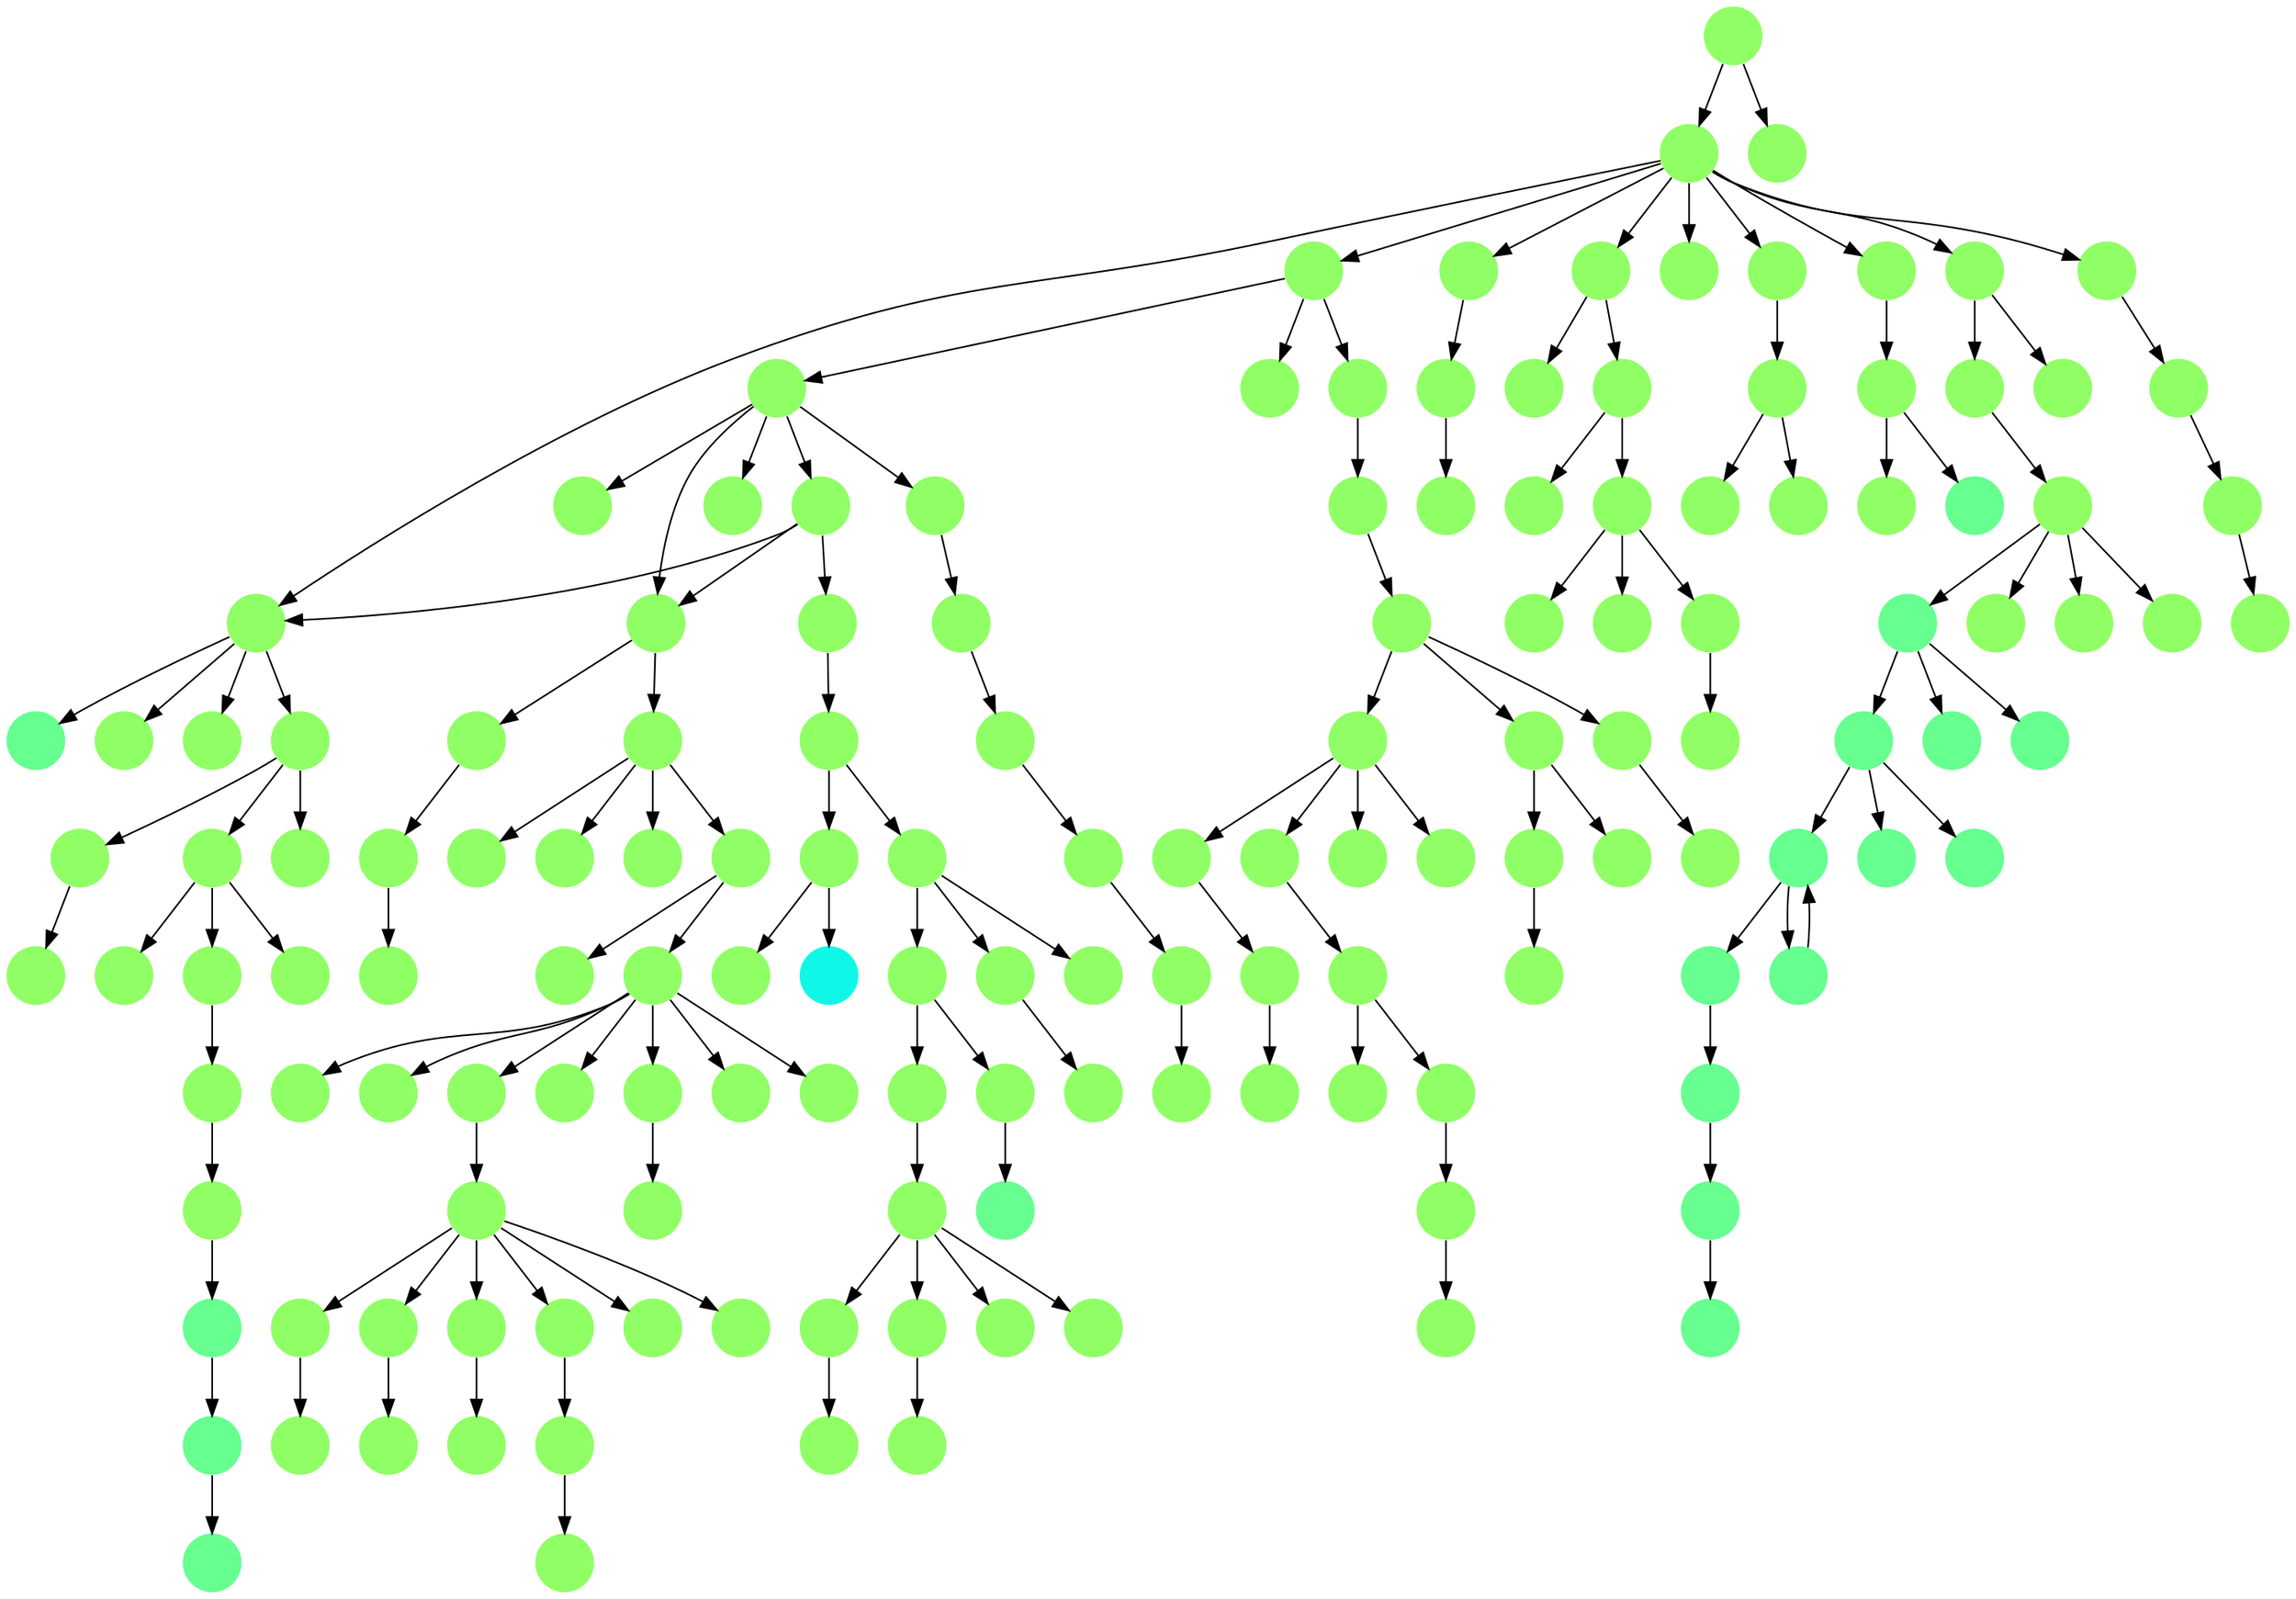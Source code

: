 digraph{
0 [tooltip = "L", penwidth = 0, style = filled, fillcolor = "#66ff90", shape = circle, label = ""]
1 [tooltip = "M", penwidth = 0, style = filled, fillcolor = "#90ff66", shape = circle, label = ""]
2 [tooltip = "M", penwidth = 0, style = filled, fillcolor = "#90ff66", shape = circle, label = ""]
3 [tooltip = "M", penwidth = 0, style = filled, fillcolor = "#90ff66", shape = circle, label = ""]
4 [tooltip = "M", penwidth = 0, style = filled, fillcolor = "#90ff66", shape = circle, label = ""]
5 [tooltip = "M", penwidth = 0, style = filled, fillcolor = "#90ff66", shape = circle, label = ""]
6 [tooltip = "M", penwidth = 0, style = filled, fillcolor = "#90ff66", shape = circle, label = ""]
7 [tooltip = "M", penwidth = 0, style = filled, fillcolor = "#90ff66", shape = circle, label = ""]
8 [tooltip = "M", penwidth = 0, style = filled, fillcolor = "#90ff66", shape = circle, label = ""]
9 [tooltip = "M", penwidth = 0, style = filled, fillcolor = "#90ff66", shape = circle, label = ""]
10 [tooltip = "L", penwidth = 0, style = filled, fillcolor = "#66ff90", shape = circle, label = ""]
11 [tooltip = "M", penwidth = 0, style = filled, fillcolor = "#90ff66", shape = circle, label = ""]
12 [tooltip = "M", penwidth = 0, style = filled, fillcolor = "#90ff66", shape = circle, label = ""]
13 [tooltip = "M", penwidth = 0, style = filled, fillcolor = "#90ff66", shape = circle, label = ""]
14 [tooltip = "M", penwidth = 0, style = filled, fillcolor = "#90ff66", shape = circle, label = ""]
15 [tooltip = "M", penwidth = 0, style = filled, fillcolor = "#90ff66", shape = circle, label = ""]
16 [tooltip = "M", penwidth = 0, style = filled, fillcolor = "#90ff66", shape = circle, label = ""]
17 [tooltip = "M", penwidth = 0, style = filled, fillcolor = "#90ff66", shape = circle, label = ""]
18 [tooltip = "M", penwidth = 0, style = filled, fillcolor = "#90ff66", shape = circle, label = ""]
19 [tooltip = "M", penwidth = 0, style = filled, fillcolor = "#90ff66", shape = circle, label = ""]
20 [tooltip = "M", penwidth = 0, style = filled, fillcolor = "#90ff66", shape = circle, label = ""]
21 [tooltip = "M", penwidth = 0, style = filled, fillcolor = "#90ff66", shape = circle, label = ""]
22 [tooltip = "M", penwidth = 0, style = filled, fillcolor = "#90ff66", shape = circle, label = ""]
23 [tooltip = "M", penwidth = 0, style = filled, fillcolor = "#90ff66", shape = circle, label = ""]
24 [tooltip = "M", penwidth = 0, style = filled, fillcolor = "#90ff66", shape = circle, label = ""]
25 [tooltip = "M", penwidth = 0, style = filled, fillcolor = "#90ff66", shape = circle, label = ""]
26 [tooltip = "M", penwidth = 0, style = filled, fillcolor = "#90ff66", shape = circle, label = ""]
27 [tooltip = "M", penwidth = 0, style = filled, fillcolor = "#90ff66", shape = circle, label = ""]
28 [tooltip = "M", penwidth = 0, style = filled, fillcolor = "#90ff66", shape = circle, label = ""]
29 [tooltip = "M", penwidth = 0, style = filled, fillcolor = "#90ff66", shape = circle, label = ""]
30 [tooltip = "M", penwidth = 0, style = filled, fillcolor = "#90ff66", shape = circle, label = ""]
31 [tooltip = "M", penwidth = 0, style = filled, fillcolor = "#90ff66", shape = circle, label = ""]
32 [tooltip = "L", penwidth = 0, style = filled, fillcolor = "#66ff90", shape = circle, label = ""]
33 [tooltip = "M", penwidth = 0, style = filled, fillcolor = "#90ff66", shape = circle, label = ""]
34 [tooltip = "M", penwidth = 0, style = filled, fillcolor = "#90ff66", shape = circle, label = ""]
35 [tooltip = "M", penwidth = 0, style = filled, fillcolor = "#90ff66", shape = circle, label = ""]
36 [tooltip = "M", penwidth = 0, style = filled, fillcolor = "#90ff66", shape = circle, label = ""]
37 [tooltip = "M", penwidth = 0, style = filled, fillcolor = "#90ff66", shape = circle, label = ""]
38 [tooltip = "M", penwidth = 0, style = filled, fillcolor = "#90ff66", shape = circle, label = ""]
39 [tooltip = "M", penwidth = 0, style = filled, fillcolor = "#90ff66", shape = circle, label = ""]
40 [tooltip = "M", penwidth = 0, style = filled, fillcolor = "#90ff66", shape = circle, label = ""]
41 [tooltip = "M", penwidth = 0, style = filled, fillcolor = "#90ff66", shape = circle, label = ""]
42 [tooltip = "M", penwidth = 0, style = filled, fillcolor = "#90ff66", shape = circle, label = ""]
43 [tooltip = "M", penwidth = 0, style = filled, fillcolor = "#90ff66", shape = circle, label = ""]
44 [tooltip = "M", penwidth = 0, style = filled, fillcolor = "#90ff66", shape = circle, label = ""]
45 [tooltip = "M", penwidth = 0, style = filled, fillcolor = "#90ff66", shape = circle, label = ""]
46 [tooltip = "M", penwidth = 0, style = filled, fillcolor = "#90ff66", shape = circle, label = ""]
47 [tooltip = "M", penwidth = 0, style = filled, fillcolor = "#90ff66", shape = circle, label = ""]
48 [tooltip = "M", penwidth = 0, style = filled, fillcolor = "#90ff66", shape = circle, label = ""]
49 [tooltip = "M", penwidth = 0, style = filled, fillcolor = "#90ff66", shape = circle, label = ""]
50 [tooltip = "M", penwidth = 0, style = filled, fillcolor = "#90ff66", shape = circle, label = ""]
51 [tooltip = "M", penwidth = 0, style = filled, fillcolor = "#90ff66", shape = circle, label = ""]
52 [tooltip = "M", penwidth = 0, style = filled, fillcolor = "#90ff66", shape = circle, label = ""]
53 [tooltip = "M", penwidth = 0, style = filled, fillcolor = "#90ff66", shape = circle, label = ""]
54 [tooltip = "M", penwidth = 0, style = filled, fillcolor = "#90ff66", shape = circle, label = ""]
55 [tooltip = "M", penwidth = 0, style = filled, fillcolor = "#90ff66", shape = circle, label = ""]
56 [tooltip = "M", penwidth = 0, style = filled, fillcolor = "#90ff66", shape = circle, label = ""]
57 [tooltip = "M", penwidth = 0, style = filled, fillcolor = "#90ff66", shape = circle, label = ""]
58 [tooltip = "M", penwidth = 0, style = filled, fillcolor = "#90ff66", shape = circle, label = ""]
59 [tooltip = "M", penwidth = 0, style = filled, fillcolor = "#90ff66", shape = circle, label = ""]
60 [tooltip = "M", penwidth = 0, style = filled, fillcolor = "#90ff66", shape = circle, label = ""]
61 [tooltip = "M", penwidth = 0, style = filled, fillcolor = "#90ff66", shape = circle, label = ""]
62 [tooltip = "M", penwidth = 0, style = filled, fillcolor = "#90ff66", shape = circle, label = ""]
63 [tooltip = "M", penwidth = 0, style = filled, fillcolor = "#90ff66", shape = circle, label = ""]
64 [tooltip = "M", penwidth = 0, style = filled, fillcolor = "#90ff66", shape = circle, label = ""]
65 [tooltip = "M", penwidth = 0, style = filled, fillcolor = "#90ff66", shape = circle, label = ""]
66 [tooltip = "M", penwidth = 0, style = filled, fillcolor = "#90ff66", shape = circle, label = ""]
67 [tooltip = "M", penwidth = 0, style = filled, fillcolor = "#90ff66", shape = circle, label = ""]
68 [tooltip = "M", penwidth = 0, style = filled, fillcolor = "#90ff66", shape = circle, label = ""]
69 [tooltip = "M", penwidth = 0, style = filled, fillcolor = "#90ff66", shape = circle, label = ""]
70 [tooltip = "M", penwidth = 0, style = filled, fillcolor = "#90ff66", shape = circle, label = ""]
71 [tooltip = "M", penwidth = 0, style = filled, fillcolor = "#90ff66", shape = circle, label = ""]
72 [tooltip = "M", penwidth = 0, style = filled, fillcolor = "#90ff66", shape = circle, label = ""]
73 [tooltip = "L", penwidth = 0, style = filled, fillcolor = "#66ff90", shape = circle, label = ""]
74 [tooltip = "L", penwidth = 0, style = filled, fillcolor = "#66ff90", shape = circle, label = ""]
75 [tooltip = "M", penwidth = 0, style = filled, fillcolor = "#90ff66", shape = circle, label = ""]
76 [tooltip = "M", penwidth = 0, style = filled, fillcolor = "#90ff66", shape = circle, label = ""]
77 [tooltip = "M", penwidth = 0, style = filled, fillcolor = "#90ff66", shape = circle, label = ""]
78 [tooltip = "M", penwidth = 0, style = filled, fillcolor = "#90ff66", shape = circle, label = ""]
79 [tooltip = "M", penwidth = 0, style = filled, fillcolor = "#90ff66", shape = circle, label = ""]
80 [tooltip = "M", penwidth = 0, style = filled, fillcolor = "#90ff66", shape = circle, label = ""]
81 [tooltip = "M", penwidth = 0, style = filled, fillcolor = "#90ff66", shape = circle, label = ""]
82 [tooltip = "L", penwidth = 0, style = filled, fillcolor = "#66ff90", shape = circle, label = ""]
83 [tooltip = "M", penwidth = 0, style = filled, fillcolor = "#90ff66", shape = circle, label = ""]
84 [tooltip = "M", penwidth = 0, style = filled, fillcolor = "#90ff66", shape = circle, label = ""]
85 [tooltip = "L", penwidth = 0, style = filled, fillcolor = "#66ff90", shape = circle, label = ""]
86 [tooltip = "M", penwidth = 0, style = filled, fillcolor = "#90ff66", shape = circle, label = ""]
87 [tooltip = "M", penwidth = 0, style = filled, fillcolor = "#90ff66", shape = circle, label = ""]
88 [tooltip = "M", penwidth = 0, style = filled, fillcolor = "#90ff66", shape = circle, label = ""]
89 [tooltip = "M", penwidth = 0, style = filled, fillcolor = "#90ff66", shape = circle, label = ""]
90 [tooltip = "M", penwidth = 0, style = filled, fillcolor = "#90ff66", shape = circle, label = ""]
91 [tooltip = "M", penwidth = 0, style = filled, fillcolor = "#90ff66", shape = circle, label = ""]
92 [tooltip = "M", penwidth = 0, style = filled, fillcolor = "#90ff66", shape = circle, label = ""]
93 [tooltip = "M", penwidth = 0, style = filled, fillcolor = "#90ff66", shape = circle, label = ""]
94 [tooltip = "M", penwidth = 0, style = filled, fillcolor = "#90ff66", shape = circle, label = ""]
95 [tooltip = "M", penwidth = 0, style = filled, fillcolor = "#90ff66", shape = circle, label = ""]
96 [tooltip = "M", penwidth = 0, style = filled, fillcolor = "#90ff66", shape = circle, label = ""]
97 [tooltip = "M", penwidth = 0, style = filled, fillcolor = "#90ff66", shape = circle, label = ""]
98 [tooltip = "M", penwidth = 0, style = filled, fillcolor = "#90ff66", shape = circle, label = ""]
99 [tooltip = "M", penwidth = 0, style = filled, fillcolor = "#90ff66", shape = circle, label = ""]
100 [tooltip = "M", penwidth = 0, style = filled, fillcolor = "#90ff66", shape = circle, label = ""]
101 [tooltip = "M", penwidth = 0, style = filled, fillcolor = "#90ff66", shape = circle, label = ""]
102 [tooltip = "L", penwidth = 0, style = filled, fillcolor = "#66ff90", shape = circle, label = ""]
103 [tooltip = "M", penwidth = 0, style = filled, fillcolor = "#90ff66", shape = circle, label = ""]
104 [tooltip = "M", penwidth = 0, style = filled, fillcolor = "#90ff66", shape = circle, label = ""]
105 [tooltip = "M", penwidth = 0, style = filled, fillcolor = "#90ff66", shape = circle, label = ""]
106 [tooltip = "M", penwidth = 0, style = filled, fillcolor = "#90ff66", shape = circle, label = ""]
107 [tooltip = "M", penwidth = 0, style = filled, fillcolor = "#90ff66", shape = circle, label = ""]
108 [tooltip = "L", penwidth = 0, style = filled, fillcolor = "#66ff90", shape = circle, label = ""]
109 [tooltip = "L", penwidth = 0, style = filled, fillcolor = "#66ff90", shape = circle, label = ""]
110 [tooltip = "M", penwidth = 0, style = filled, fillcolor = "#90ff66", shape = circle, label = ""]
111 [tooltip = "M", penwidth = 0, style = filled, fillcolor = "#90ff66", shape = circle, label = ""]
112 [tooltip = "L", penwidth = 0, style = filled, fillcolor = "#66ff90", shape = circle, label = ""]
113 [tooltip = "M", penwidth = 0, style = filled, fillcolor = "#90ff66", shape = circle, label = ""]
114 [tooltip = "L", penwidth = 0, style = filled, fillcolor = "#66ff90", shape = circle, label = ""]
115 [tooltip = "M", penwidth = 0, style = filled, fillcolor = "#90ff66", shape = circle, label = ""]
116 [tooltip = "L", penwidth = 0, style = filled, fillcolor = "#66ff90", shape = circle, label = ""]
117 [tooltip = "M", penwidth = 0, style = filled, fillcolor = "#90ff66", shape = circle, label = ""]
118 [tooltip = "L", penwidth = 0, style = filled, fillcolor = "#66ff90", shape = circle, label = ""]
119 [tooltip = "L", penwidth = 0, style = filled, fillcolor = "#66ff90", shape = circle, label = ""]
120 [tooltip = "M", penwidth = 0, style = filled, fillcolor = "#90ff66", shape = circle, label = ""]
121 [tooltip = "M", penwidth = 0, style = filled, fillcolor = "#90ff66", shape = circle, label = ""]
122 [tooltip = "M", penwidth = 0, style = filled, fillcolor = "#90ff66", shape = circle, label = ""]
123 [tooltip = "L", penwidth = 0, style = filled, fillcolor = "#66ff90", shape = circle, label = ""]
124 [tooltip = "M", penwidth = 0, style = filled, fillcolor = "#90ff66", shape = circle, label = ""]
125 [tooltip = "L", penwidth = 0, style = filled, fillcolor = "#66ff90", shape = circle, label = ""]
126 [tooltip = "M", penwidth = 0, style = filled, fillcolor = "#90ff66", shape = circle, label = ""]
127 [tooltip = "M", penwidth = 0, style = filled, fillcolor = "#90ff66", shape = circle, label = ""]
128 [tooltip = "M", penwidth = 0, style = filled, fillcolor = "#90ff66", shape = circle, label = ""]
129 [tooltip = "M", penwidth = 0, style = filled, fillcolor = "#90ff66", shape = circle, label = ""]
130 [tooltip = "M", penwidth = 0, style = filled, fillcolor = "#90ff66", shape = circle, label = ""]
131 [tooltip = "M", penwidth = 0, style = filled, fillcolor = "#90ff66", shape = circle, label = ""]
132 [tooltip = "M", penwidth = 0, style = filled, fillcolor = "#90ff66", shape = circle, label = ""]
133 [tooltip = "M", penwidth = 0, style = filled, fillcolor = "#90ff66", shape = circle, label = ""]
134 [tooltip = "M", penwidth = 0, style = filled, fillcolor = "#90ff66", shape = circle, label = ""]
135 [tooltip = "M", penwidth = 0, style = filled, fillcolor = "#90ff66", shape = circle, label = ""]
136 [tooltip = "M", penwidth = 0, style = filled, fillcolor = "#90ff66", shape = circle, label = ""]
137 [tooltip = "M", penwidth = 0, style = filled, fillcolor = "#90ff66", shape = circle, label = ""]
138 [tooltip = "L", penwidth = 0, style = filled, fillcolor = "#66ff90", shape = circle, label = ""]
139 [tooltip = "M", penwidth = 0, style = filled, fillcolor = "#90ff66", shape = circle, label = ""]
140 [tooltip = "M", penwidth = 0, style = filled, fillcolor = "#90ff66", shape = circle, label = ""]
141 [tooltip = "M", penwidth = 0, style = filled, fillcolor = "#90ff66", shape = circle, label = ""]
142 [tooltip = "M", penwidth = 0, style = filled, fillcolor = "#90ff66", shape = circle, label = ""]
143 [tooltip = "I", penwidth = 0, style = filled, fillcolor = "#0ff8e7", shape = circle, label = ""]
144 [tooltip = "M", penwidth = 0, style = filled, fillcolor = "#90ff66", shape = circle, label = ""]
145 [tooltip = "M", penwidth = 0, style = filled, fillcolor = "#90ff66", shape = circle, label = ""]
146 [tooltip = "M", penwidth = 0, style = filled, fillcolor = "#90ff66", shape = circle, label = ""]
147 [tooltip = "M", penwidth = 0, style = filled, fillcolor = "#90ff66", shape = circle, label = ""]
63 -> 61
86 -> 87
50 -> 9
44 -> 128
92 -> 93
134 -> 127
113 -> 130
65 -> 101
111 -> 88
2 -> 5
103 -> 105
5 -> 71
33 -> 122
123 -> 125
42 -> 41
84 -> 144
43 -> 36
134 -> 11
76 -> 79
31 -> 90
57 -> 59
15 -> 145
139 -> 136
111 -> 112
60 -> 143
125 -> 0
13 -> 38
86 -> 107
55 -> 57
100 -> 97
28 -> 37
50 -> 45
137 -> 147
63 -> 72
112 -> 138
92 -> 98
145 -> 56
45 -> 18
5 -> 1
52 -> 49
19 -> 95
9 -> 20
91 -> 89
111 -> 135
9 -> 53
109 -> 116
103 -> 104
71 -> 63
49 -> 50
5 -> 4
11 -> 113
60 -> 75
111 -> 94
41 -> 28
145 -> 31
73 -> 74
36 -> 23
26 -> 30
145 -> 44
16 -> 46
44 -> 10
55 -> 103
36 -> 32
126 -> 123
117 -> 111
90 -> 91
131 -> 132
5 -> 7
11 -> 26
147 -> 78
2 -> 106
40 -> 33
112 -> 109
98 -> 133
11 -> 34
63 -> 65
86 -> 131
63 -> 66
81 -> 124
11 -> 40
45 -> 27
110 -> 129
98 -> 99
76 -> 80
119 -> 108
95 -> 96
11 -> 19
54 -> 55
16 -> 17
141 -> 140
9 -> 110
63 -> 68
121 -> 120
13 -> 52
113 -> 117
51 -> 42
98 -> 100
62 -> 70
13 -> 15
26 -> 92
16 -> 2
48 -> 22
15 -> 29
140 -> 139
5 -> 3
44 -> 47
108 -> 73
31 -> 16
50 -> 48
137 -> 76
68 -> 67
15 -> 51
11 -> 13
11 -> 44
109 -> 118
86 -> 121
33 -> 12
5 -> 6
104 -> 86
15 -> 31
129 -> 83
55 -> 58
16 -> 142
66 -> 69
63 -> 64
109 -> 108
11 -> 43
37 -> 39
5 -> 146
74 -> 82
72 -> 62
76 -> 81
54 -> 60
44 -> 137
11 -> 141
15 -> 77
137 -> 14
18 -> 24
56 -> 54
82 -> 85
105 -> 102
53 -> 21
21 -> 25
124 -> 126
9 -> 35
1 -> 8
129 -> 115
108 -> 119
115 -> 84
112 -> 114
}